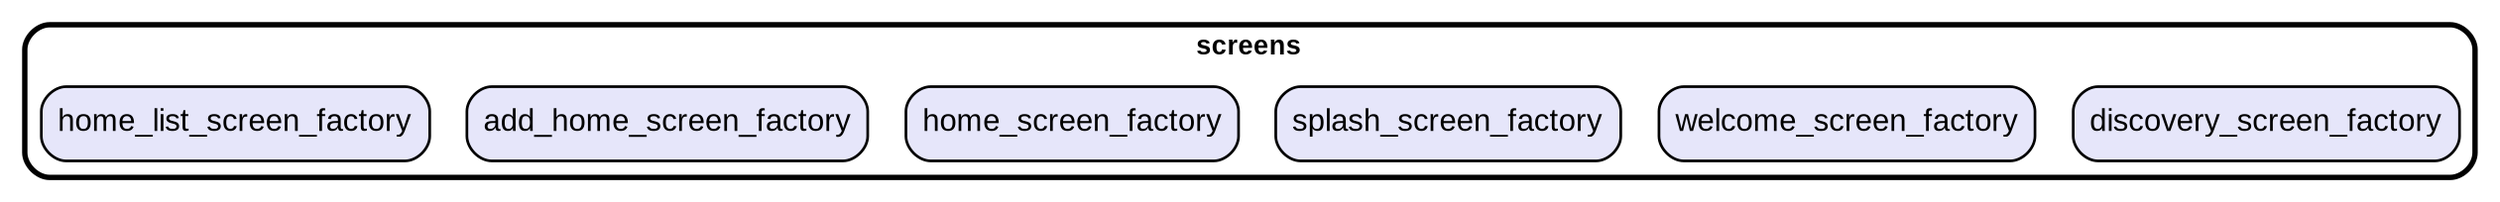 digraph "" {
  graph [style=rounded fontname="Arial Black" fontsize=13 penwidth=2.6];
  node [shape=rect style="filled,rounded" fontname=Arial fontsize=15 fillcolor=Lavender penwidth=1.3];
  edge [penwidth=1.3];
  "/discovery_screen_factory.dart" [label="discovery_screen_factory"];
  "/welcome_screen_factory.dart" [label="welcome_screen_factory"];
  "/splash_screen_factory.dart" [label="splash_screen_factory"];
  "/home_screen_factory.dart" [label="home_screen_factory"];
  "/add_home_screen_factory.dart" [label="add_home_screen_factory"];
  "/home_list_screen_factory.dart" [label="home_list_screen_factory"];
  subgraph "cluster~" {
    label="screens";
    "/discovery_screen_factory.dart";
    "/welcome_screen_factory.dart";
    "/splash_screen_factory.dart";
    "/home_screen_factory.dart";
    "/add_home_screen_factory.dart";
    "/home_list_screen_factory.dart";
  }
}
